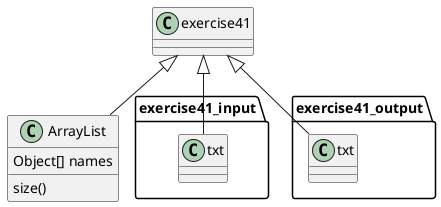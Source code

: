 @startuml
'https://plantuml.com/class-diagram

class exercise41
ArrayList : Object[] names
ArrayList : size()

exercise41 <|-- ArrayList
exercise41 <|-- exercise41_input.txt
exercise41 <|-- exercise41_output.txt



@enduml